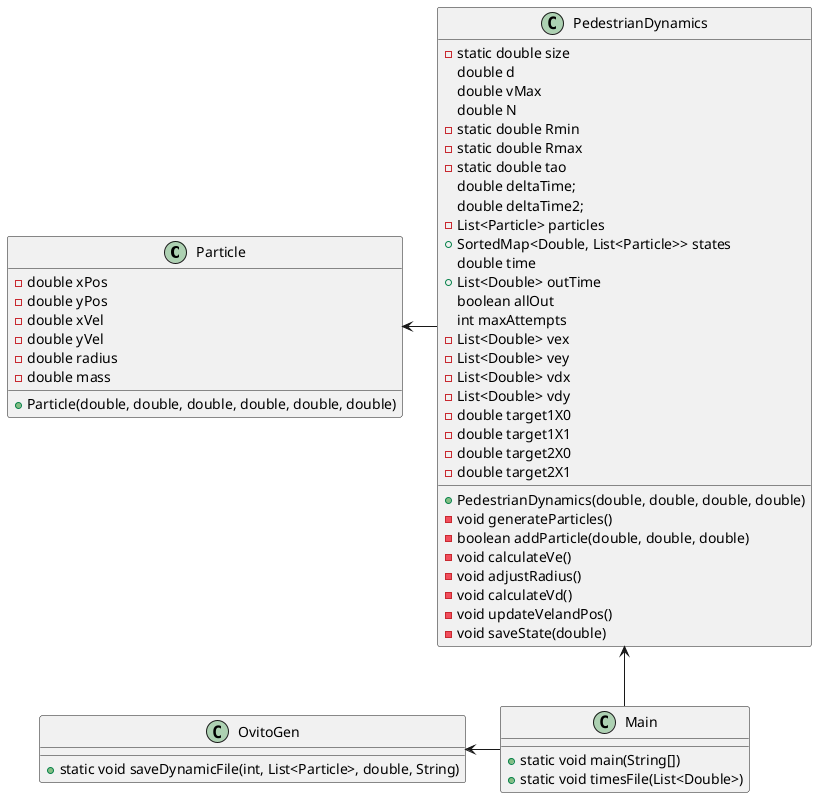 @startuml
'https://plantuml.com/class-diagram

Particle <- PedestrianDynamics
PedestrianDynamics <-- Main
OvitoGen <- Main

class Main {
+ static void main(String[])
+ static void timesFile(List<Double>)
}

class OvitoGen {
 + static void saveDynamicFile(int, List<Particle>, double, String)
}

class Particle {
    - double xPos
    - double yPos
    - double xVel
    - double yVel
    - double radius
    - double mass

    + Particle(double, double, double, double, double, double)
}

class PedestrianDynamics {
    - static double size
    double d
    double vMax
    double N
    - static double Rmin
    - static double Rmax
    - static double tao
    double deltaTime;
    double deltaTime2;
    - List<Particle> particles
    + SortedMap<Double, List<Particle>> states
    double time
    + List<Double> outTime
    boolean allOut
    int maxAttempts
    - List<Double> vex
    - List<Double> vey
    - List<Double> vdx
    - List<Double> vdy
    - double target1X0
    - double target1X1
    - double target2X0
    - double target2X1

    + PedestrianDynamics(double, double, double, double)
    - void generateParticles()
    - boolean addParticle(double, double, double)
    - void calculateVe()
    - void adjustRadius()
    - void calculateVd()
    - void updateVelandPos()
    - void saveState(double)
}



@enduml